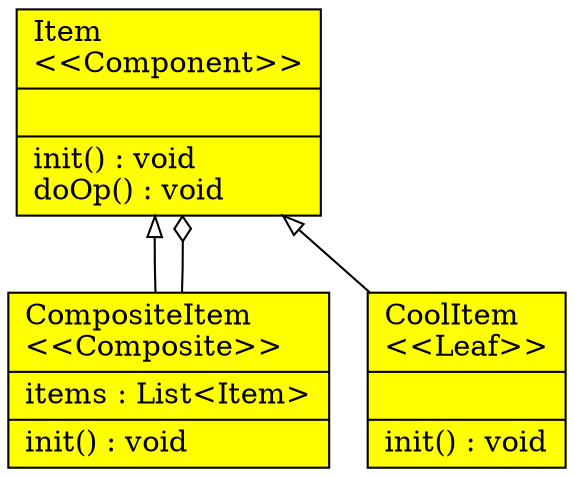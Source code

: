digraph G {

fontname = "Bitstream Vera Sans"
fontsize = 8
rankdir=BT

node [shape = "record" color = "#000000" fillcolor = "#ffff00" style="filled"]
ClassTCompositeItem [label = "{CompositeItem\l\<\<Composite\>\>\l|items : List\<Item\>\l|init() : void\l}"]
node [shape = "record" color = "#000000" fillcolor = "#ffff00" style="filled"]
ClassTCoolItem [label = "{CoolItem\l\<\<Leaf\>\>\l||init() : void\l}"]
node [shape = "record" color = "#000000" fillcolor = "#ffff00" style="filled"]
ClassTItem [label = "{Item\l\<\<Component\>\>\l||init() : void\ldoOp() : void\l}"]
edge [arrowhead = "onormal" style = "solid" label = ""]
ClassTCompositeItem -> ClassTItem
edge [arrowhead = "odiamond" style = "solid" label = ""]
ClassTCompositeItem -> ClassTItem
edge [arrowhead = "onormal" style = "solid" label = ""]
ClassTCoolItem -> ClassTItem
}
